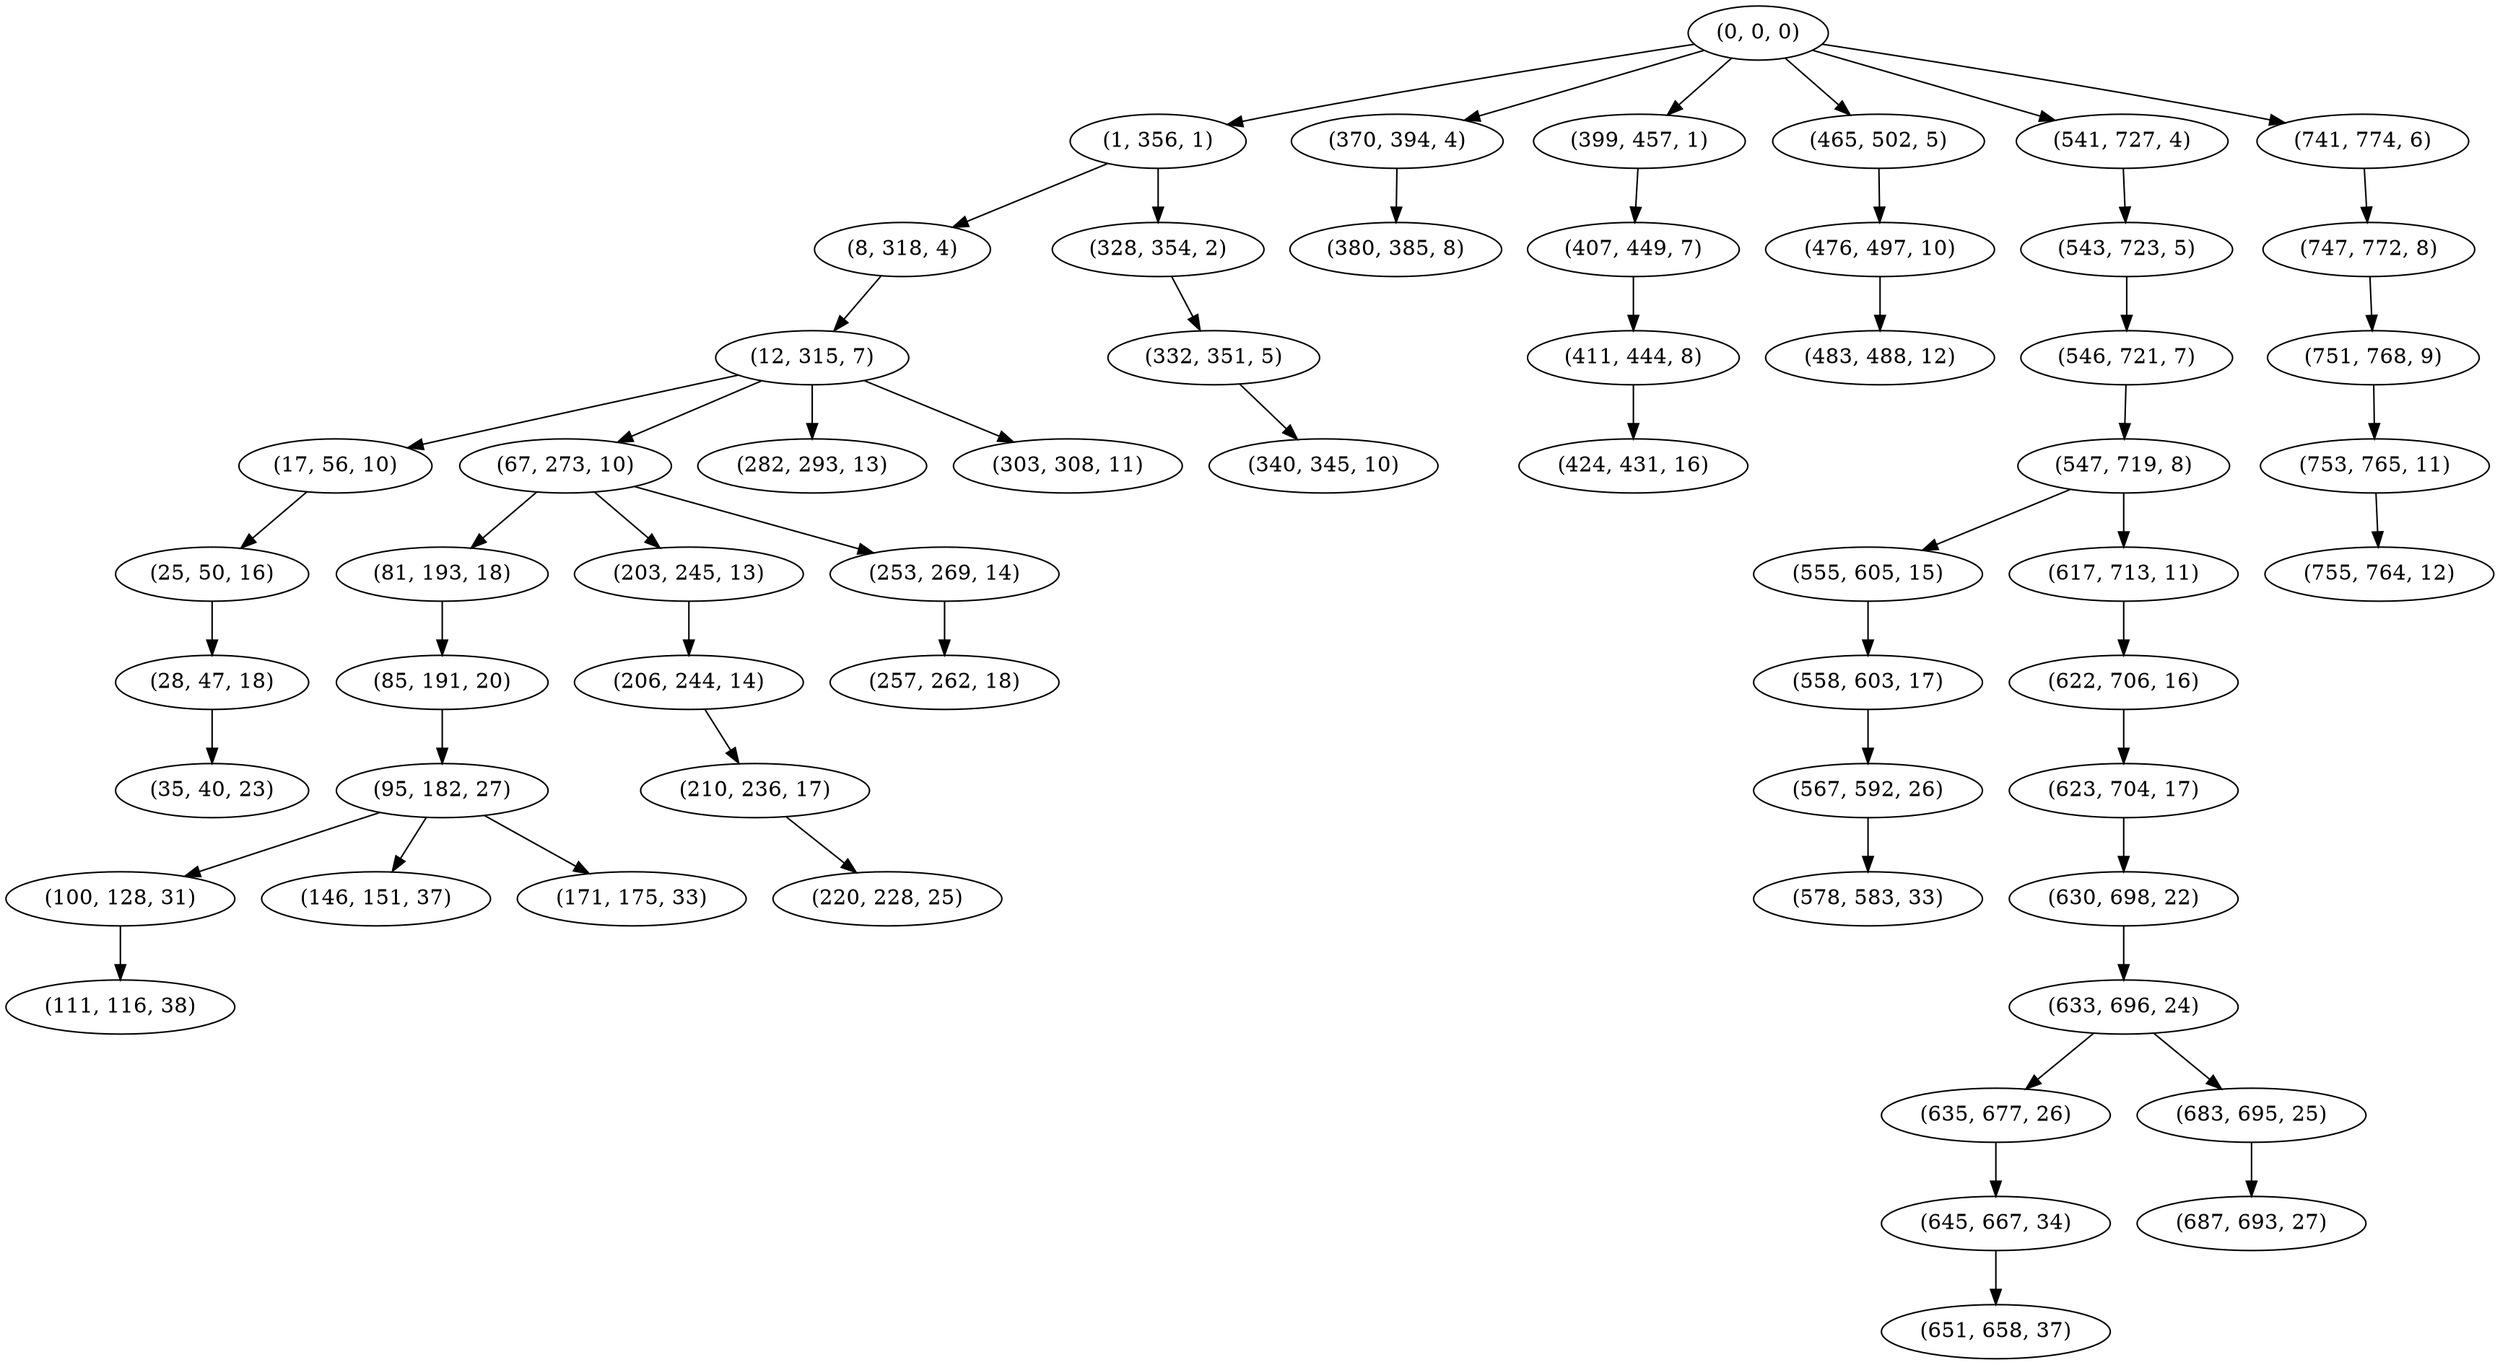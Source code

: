digraph tree {
    "(0, 0, 0)";
    "(1, 356, 1)";
    "(8, 318, 4)";
    "(12, 315, 7)";
    "(17, 56, 10)";
    "(25, 50, 16)";
    "(28, 47, 18)";
    "(35, 40, 23)";
    "(67, 273, 10)";
    "(81, 193, 18)";
    "(85, 191, 20)";
    "(95, 182, 27)";
    "(100, 128, 31)";
    "(111, 116, 38)";
    "(146, 151, 37)";
    "(171, 175, 33)";
    "(203, 245, 13)";
    "(206, 244, 14)";
    "(210, 236, 17)";
    "(220, 228, 25)";
    "(253, 269, 14)";
    "(257, 262, 18)";
    "(282, 293, 13)";
    "(303, 308, 11)";
    "(328, 354, 2)";
    "(332, 351, 5)";
    "(340, 345, 10)";
    "(370, 394, 4)";
    "(380, 385, 8)";
    "(399, 457, 1)";
    "(407, 449, 7)";
    "(411, 444, 8)";
    "(424, 431, 16)";
    "(465, 502, 5)";
    "(476, 497, 10)";
    "(483, 488, 12)";
    "(541, 727, 4)";
    "(543, 723, 5)";
    "(546, 721, 7)";
    "(547, 719, 8)";
    "(555, 605, 15)";
    "(558, 603, 17)";
    "(567, 592, 26)";
    "(578, 583, 33)";
    "(617, 713, 11)";
    "(622, 706, 16)";
    "(623, 704, 17)";
    "(630, 698, 22)";
    "(633, 696, 24)";
    "(635, 677, 26)";
    "(645, 667, 34)";
    "(651, 658, 37)";
    "(683, 695, 25)";
    "(687, 693, 27)";
    "(741, 774, 6)";
    "(747, 772, 8)";
    "(751, 768, 9)";
    "(753, 765, 11)";
    "(755, 764, 12)";
    "(0, 0, 0)" -> "(1, 356, 1)";
    "(0, 0, 0)" -> "(370, 394, 4)";
    "(0, 0, 0)" -> "(399, 457, 1)";
    "(0, 0, 0)" -> "(465, 502, 5)";
    "(0, 0, 0)" -> "(541, 727, 4)";
    "(0, 0, 0)" -> "(741, 774, 6)";
    "(1, 356, 1)" -> "(8, 318, 4)";
    "(1, 356, 1)" -> "(328, 354, 2)";
    "(8, 318, 4)" -> "(12, 315, 7)";
    "(12, 315, 7)" -> "(17, 56, 10)";
    "(12, 315, 7)" -> "(67, 273, 10)";
    "(12, 315, 7)" -> "(282, 293, 13)";
    "(12, 315, 7)" -> "(303, 308, 11)";
    "(17, 56, 10)" -> "(25, 50, 16)";
    "(25, 50, 16)" -> "(28, 47, 18)";
    "(28, 47, 18)" -> "(35, 40, 23)";
    "(67, 273, 10)" -> "(81, 193, 18)";
    "(67, 273, 10)" -> "(203, 245, 13)";
    "(67, 273, 10)" -> "(253, 269, 14)";
    "(81, 193, 18)" -> "(85, 191, 20)";
    "(85, 191, 20)" -> "(95, 182, 27)";
    "(95, 182, 27)" -> "(100, 128, 31)";
    "(95, 182, 27)" -> "(146, 151, 37)";
    "(95, 182, 27)" -> "(171, 175, 33)";
    "(100, 128, 31)" -> "(111, 116, 38)";
    "(203, 245, 13)" -> "(206, 244, 14)";
    "(206, 244, 14)" -> "(210, 236, 17)";
    "(210, 236, 17)" -> "(220, 228, 25)";
    "(253, 269, 14)" -> "(257, 262, 18)";
    "(328, 354, 2)" -> "(332, 351, 5)";
    "(332, 351, 5)" -> "(340, 345, 10)";
    "(370, 394, 4)" -> "(380, 385, 8)";
    "(399, 457, 1)" -> "(407, 449, 7)";
    "(407, 449, 7)" -> "(411, 444, 8)";
    "(411, 444, 8)" -> "(424, 431, 16)";
    "(465, 502, 5)" -> "(476, 497, 10)";
    "(476, 497, 10)" -> "(483, 488, 12)";
    "(541, 727, 4)" -> "(543, 723, 5)";
    "(543, 723, 5)" -> "(546, 721, 7)";
    "(546, 721, 7)" -> "(547, 719, 8)";
    "(547, 719, 8)" -> "(555, 605, 15)";
    "(547, 719, 8)" -> "(617, 713, 11)";
    "(555, 605, 15)" -> "(558, 603, 17)";
    "(558, 603, 17)" -> "(567, 592, 26)";
    "(567, 592, 26)" -> "(578, 583, 33)";
    "(617, 713, 11)" -> "(622, 706, 16)";
    "(622, 706, 16)" -> "(623, 704, 17)";
    "(623, 704, 17)" -> "(630, 698, 22)";
    "(630, 698, 22)" -> "(633, 696, 24)";
    "(633, 696, 24)" -> "(635, 677, 26)";
    "(633, 696, 24)" -> "(683, 695, 25)";
    "(635, 677, 26)" -> "(645, 667, 34)";
    "(645, 667, 34)" -> "(651, 658, 37)";
    "(683, 695, 25)" -> "(687, 693, 27)";
    "(741, 774, 6)" -> "(747, 772, 8)";
    "(747, 772, 8)" -> "(751, 768, 9)";
    "(751, 768, 9)" -> "(753, 765, 11)";
    "(753, 765, 11)" -> "(755, 764, 12)";
}
